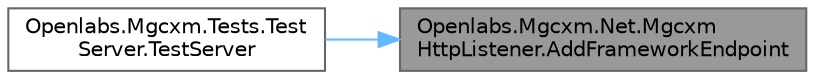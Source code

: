 digraph "Openlabs.Mgcxm.Net.MgcxmHttpListener.AddFrameworkEndpoint"
{
 // LATEX_PDF_SIZE
  bgcolor="transparent";
  edge [fontname=Helvetica,fontsize=10,labelfontname=Helvetica,labelfontsize=10];
  node [fontname=Helvetica,fontsize=10,shape=box,height=0.2,width=0.4];
  rankdir="RL";
  Node1 [id="Node000001",label="Openlabs.Mgcxm.Net.Mgcxm\lHttpListener.AddFrameworkEndpoint",height=0.2,width=0.4,color="gray40", fillcolor="grey60", style="filled", fontcolor="black",tooltip="Adds an endpoint to the framework."];
  Node1 -> Node2 [id="edge3_Node000001_Node000002",dir="back",color="steelblue1",style="solid",tooltip=" "];
  Node2 [id="Node000002",label="Openlabs.Mgcxm.Tests.Test\lServer.TestServer",height=0.2,width=0.4,color="grey40", fillcolor="white", style="filled",URL="$class_openlabs_1_1_mgcxm_1_1_tests_1_1_test_server.html#ae4c2d5aff7a19f2af9ad57762b9bf3a1",tooltip=" "];
}
